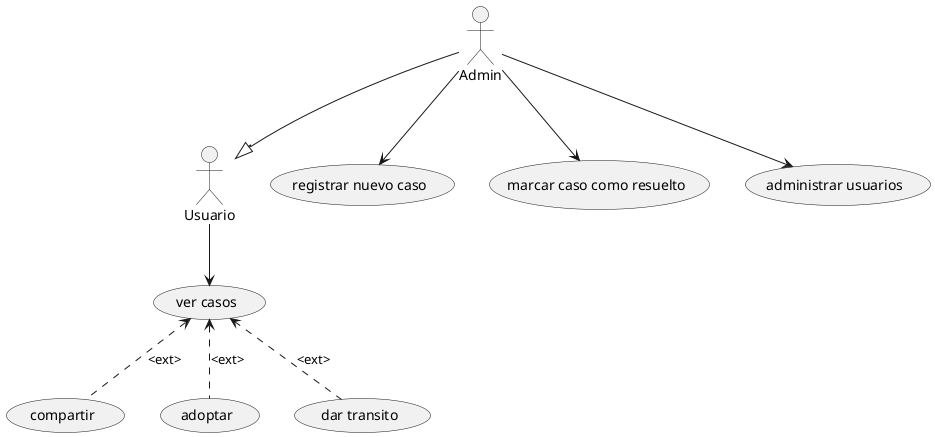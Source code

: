 @startuml Casos_de_uso
:Usuario: as u
:Admin: as a 
a --> (registrar nuevo caso)
a --> (marcar caso como resuelto)
a --> (administrar usuarios)
a --|> u
u --> (ver casos)
(ver casos) <.. (compartir) : <ext>
(ver casos) <.. (adoptar) : <ext>
(ver casos) <.. (dar transito) : <ext>



@enduml

